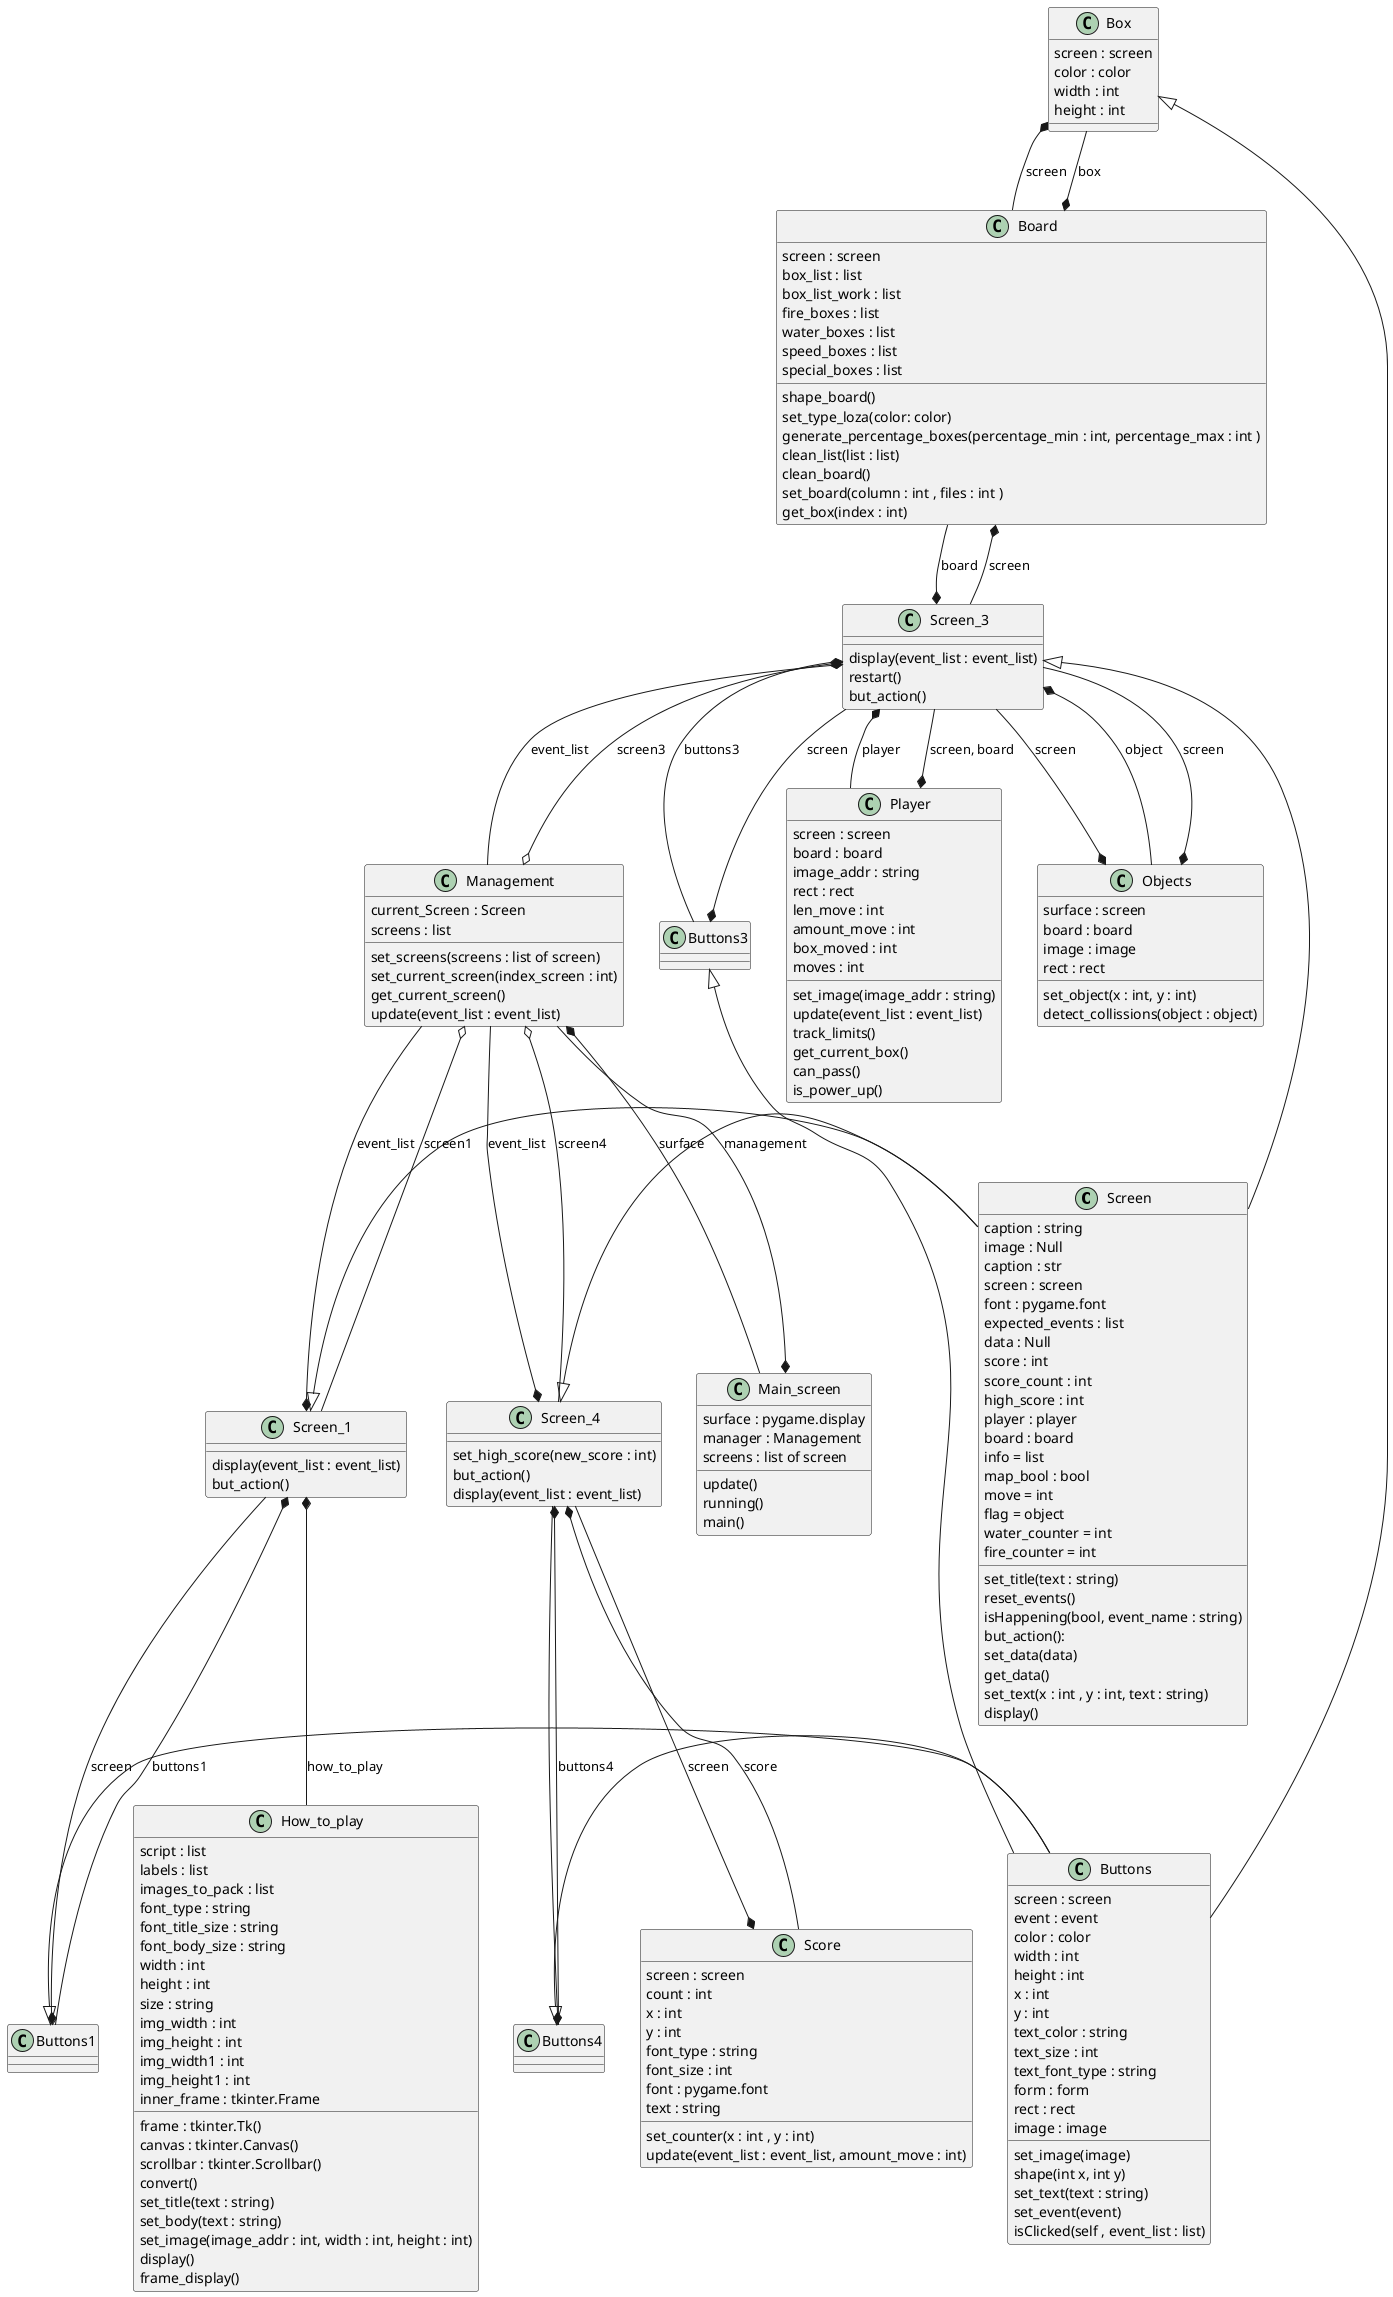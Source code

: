@startuml Main 

class "Screen" as Sc 
class "Buttons" as Bt 
class "Board" as Bd 
class "Player" as Pl 
class "Management" as Mn 
class "Objects" as Ob 
class "Score" as Sr 
class "Screen_1" as Sc1 
class "Screen_3" as Sc3 
class "Screen_4" as Sc4 
class "Main_screen" as Msc 
class "How_to_play" as Hw 
class "Box" as Bx
class "Buttons1" as Bt1

Sc : caption : string 
Sc : image : Null
Sc : caption : str
Sc : screen : screen
Sc : font : pygame.font
Sc : expected_events : list
Sc : data : Null
Sc : score : int
Sc : score_count : int
Sc : high_score : int
Sc : player : player
Sc : board : board
Sc : info = list
Sc : map_bool : bool
Sc : move = int
Sc : flag = object
Sc : water_counter = int
Sc : fire_counter = int
Sc : set_title(text : string)
Sc : reset_events()
Sc : isHappening(bool, event_name : string)   
Sc : but_action():   
Sc : set_data(data)   
Sc : get_data()   
Sc : set_text(x : int , y : int, text : string)   
Sc : display()


Bt : screen : screen
Bt : event : event
Bt : color : color
Bt : width : int
Bt : height : int
Bt : x : int
Bt : y : int
Bt : text_color : string
Bt : text_size : int
Bt : text_font_type : string
Bt : form : form
Bt : rect : rect
Bt : image : image
Bt : set_image(image)
Bt : shape(int x, int y)
Bt : set_text(text : string)
Bt : set_event(event)
Bt : isClicked(self , event_list : list)

Bx <|- Bt
Bx : screen : screen
Bx : color : color
Bx : width : int
Bx : height : int



Bd : screen : screen
Bd : box_list : list
Bd : box_list_work : list
Bd : fire_boxes : list
Bd : water_boxes : list
Bd : speed_boxes : list
Bd : special_boxes : list   
Bd : shape_board()
Bd : set_type_loza(color: color) 
Bd : generate_percentage_boxes(percentage_min : int, percentage_max : int )
Bd : clean_list(list : list)
Bd : clean_board()      
Bd : set_board(column : int , files : int )
Bd : get_box(index : int)
Bd *-- Bx : box
Bx *-- Bd : screen

        
Pl : screen : screen
Pl : board : board
Pl : image_addr : string
Pl : rect : rect
Pl : len_move : int
Pl : amount_move : int
Pl : box_moved : int
Pl : moves : int 
Pl : set_image(image_addr : string)
Pl : update(event_list : event_list)             
Pl : track_limits() 
Pl : get_current_box()
Pl : can_pass()   
Pl : is_power_up()

  
Mn : current_Screen : Screen
Mn : screens : list
Mn : set_screens(screens : list of screen)       
Mn : set_current_screen(index_screen : int)               
Mn : get_current_screen()    
Mn : update(event_list : event_list)


Ob : surface : screen
Ob : board : board
Ob : image : image
Ob : rect : rect
Ob : set_object(x : int, y : int)
Ob : detect_collissions(object : object)

Sr *-- Sc4 : screen
Sr : screen : screen
Sr : count : int
Sr : x : int
Sr : y : int
Sr : font_type : string
Sr : font_size : int
Sr : font : pygame.font
Sr : text : string
Sr : set_counter(x : int , y : int)
Sr : update(event_list : event_list, amount_move : int)


Hw : script : list
Hw : labels : list
Hw : images_to_pack : list
Hw : font_type : string
Hw : font_title_size : string
Hw : font_body_size : string
Hw : width : int
Hw : height : int
Hw : size : string
Hw : frame : tkinter.Tk()
Hw : img_width : int
Hw : img_height : int
Hw : img_width1 : int
Hw : img_height1 : int
Hw : canvas : tkinter.Canvas()
Hw : scrollbar : tkinter.Scrollbar()
Hw : inner_frame : tkinter.Frame
Hw : convert()
Hw : set_title(text : string)
Hw : set_body(text : string)
Hw : set_image(image_addr : int, width : int, height : int)
Hw : display()
Hw : frame_display()


Sc1 : display(event_list : event_list)
Sc1 : but_action()
Sc1 *-- Bt1 : buttons1
Bt1 <|- Bt
Sc1 <|- Sc 
Bt1 *-- Sc1 : screen

  
Sc3 : display(event_list : event_list)
Sc3 : restart()
Sc3 : but_action()
Sc3 <|- Sc
Sc3 *-- Bd : board
Sc3 *-- Ob : object
Sc3 *-- Pl : player
Ob *-- Sc3 : screen
Ob *-- Sc3 : screen
Pl *-- Sc3 : screen, board
Bd *-- Sc3 : screen
Sc3 *-- Buttons3 : buttons3
Buttons3 <|- Bt
Buttons3 *-- Sc3 : screen

Sc4 <|- Sc
Sc4 *-- Sr : score
Sc4 *-- Buttons4 : buttons4
Buttons4 <|- Bt
Buttons4 *-- Sc4
Sc4 : set_high_score(new_score : int)        
Sc4 : but_action()
Sc4 : display(event_list : event_list)  

Mn o-- Sc1 : screen1
Mn o-- Sc3 : screen3
Mn o-- Sc4 : screen4
Sc1 *-- Mn : event_list
Sc3 *-- Mn : event_list
Sc4 *-- Mn : event_list

Mn *-- Msc : surface
Msc *-- Mn : management
Sc1 *-- Hw : how_to_play
Msc : surface : pygame.display
Msc : manager : Management 
Msc : screens : list of screen   
Msc : update()
Msc : running()
Msc : main()







        